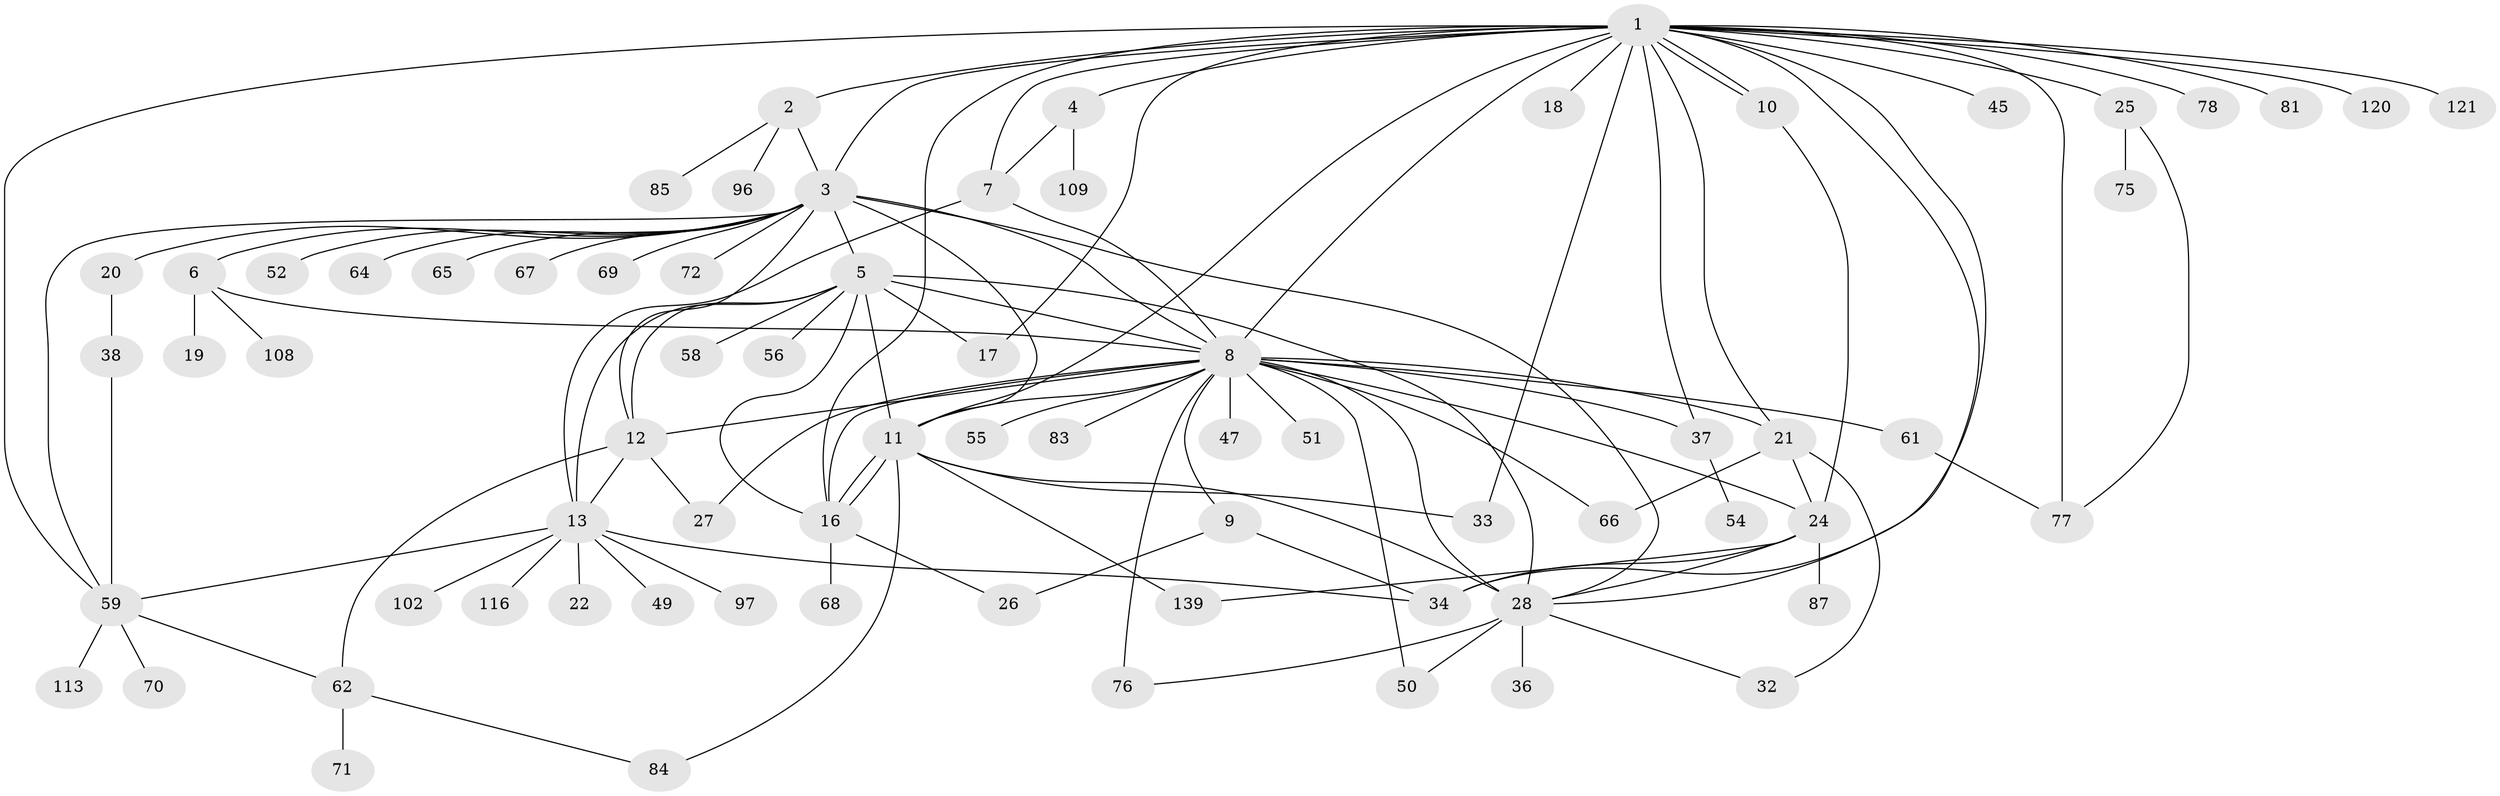 // original degree distribution, {26: 0.006896551724137931, 4: 0.08275862068965517, 25: 0.006896551724137931, 3: 0.13793103448275862, 10: 0.020689655172413793, 21: 0.006896551724137931, 1: 0.4827586206896552, 9: 0.013793103448275862, 7: 0.020689655172413793, 2: 0.19310344827586207, 5: 0.006896551724137931, 6: 0.013793103448275862, 12: 0.006896551724137931}
// Generated by graph-tools (version 1.1) at 2025/14/03/09/25 04:14:48]
// undirected, 72 vertices, 117 edges
graph export_dot {
graph [start="1"]
  node [color=gray90,style=filled];
  1;
  2;
  3 [super="+82+14+126+106+131+93+140+118+115+92+74+79+15+23"];
  4;
  5;
  6;
  7;
  8 [super="+46+31+43+60+95+124+100+101+98+48"];
  9;
  10;
  11 [super="+86+57+123"];
  12 [super="+42+39"];
  13;
  16 [super="+144"];
  17 [super="+63"];
  18 [super="+128"];
  19;
  20 [super="+73"];
  21 [super="+143"];
  22;
  24 [super="+35"];
  25;
  26;
  27;
  28 [super="+40+145+30+29"];
  32 [super="+99"];
  33;
  34 [super="+53"];
  36;
  37 [super="+137"];
  38 [super="+88"];
  45 [super="+138+89"];
  47;
  49;
  50;
  51;
  52;
  54;
  55;
  56;
  58 [super="+114"];
  59;
  61;
  62;
  64;
  65;
  66 [super="+134"];
  67;
  68;
  69;
  70;
  71;
  72;
  75;
  76;
  77 [super="+94"];
  78;
  81;
  83 [super="+107"];
  84;
  85;
  87;
  96;
  97;
  102;
  108;
  109;
  113;
  116;
  120;
  121;
  139 [super="+142"];
  1 -- 2;
  1 -- 4;
  1 -- 7;
  1 -- 8 [weight=2];
  1 -- 10;
  1 -- 10;
  1 -- 17;
  1 -- 18;
  1 -- 21;
  1 -- 25;
  1 -- 28;
  1 -- 33;
  1 -- 37;
  1 -- 45;
  1 -- 59;
  1 -- 77;
  1 -- 78;
  1 -- 81;
  1 -- 120;
  1 -- 121;
  1 -- 34;
  1 -- 11;
  1 -- 3 [weight=2];
  1 -- 16;
  2 -- 3;
  2 -- 85;
  2 -- 96;
  3 -- 5;
  3 -- 6;
  3 -- 11 [weight=2];
  3 -- 20;
  3 -- 64;
  3 -- 69;
  3 -- 72;
  3 -- 8 [weight=3];
  3 -- 12;
  3 -- 67;
  3 -- 52;
  3 -- 65;
  3 -- 59;
  3 -- 28;
  4 -- 7;
  4 -- 109;
  5 -- 11;
  5 -- 12;
  5 -- 13;
  5 -- 16;
  5 -- 17;
  5 -- 56;
  5 -- 58;
  5 -- 8;
  5 -- 28;
  6 -- 8;
  6 -- 19;
  6 -- 108;
  7 -- 13;
  7 -- 8;
  8 -- 9;
  8 -- 11;
  8 -- 27;
  8 -- 47;
  8 -- 51;
  8 -- 55;
  8 -- 66;
  8 -- 50;
  8 -- 76 [weight=2];
  8 -- 16;
  8 -- 24 [weight=2];
  8 -- 61;
  8 -- 83;
  8 -- 12;
  8 -- 21;
  8 -- 37;
  8 -- 28 [weight=2];
  9 -- 26;
  9 -- 34;
  10 -- 24;
  11 -- 16;
  11 -- 16;
  11 -- 33;
  11 -- 84;
  11 -- 28 [weight=2];
  11 -- 139 [weight=2];
  12 -- 27;
  12 -- 62;
  12 -- 13;
  13 -- 22;
  13 -- 49;
  13 -- 59;
  13 -- 97;
  13 -- 102;
  13 -- 116;
  13 -- 34;
  16 -- 26;
  16 -- 68;
  20 -- 38;
  21 -- 66;
  21 -- 24;
  21 -- 32;
  24 -- 87;
  24 -- 34;
  24 -- 139;
  24 -- 28;
  25 -- 75;
  25 -- 77;
  28 -- 36;
  28 -- 32;
  28 -- 50;
  28 -- 76;
  37 -- 54;
  38 -- 59;
  59 -- 62;
  59 -- 70;
  59 -- 113;
  61 -- 77;
  62 -- 71;
  62 -- 84;
}
